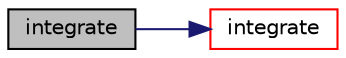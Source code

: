 digraph "integrate"
{
  bgcolor="transparent";
  edge [fontname="Helvetica",fontsize="10",labelfontname="Helvetica",labelfontsize="10"];
  node [fontname="Helvetica",fontsize="10",shape=record];
  rankdir="LR";
  Node1459 [label="integrate",height=0.2,width=0.4,color="black", fillcolor="grey75", style="filled", fontcolor="black"];
  Node1459 -> Node1460 [color="midnightblue",fontsize="10",style="solid",fontname="Helvetica"];
  Node1460 [label="integrate",height=0.2,width=0.4,color="red",URL="$a30653.html#afac891fa3413f09f9e55ee470bc79a93",tooltip="Integration of a field across the surface. "];
}
